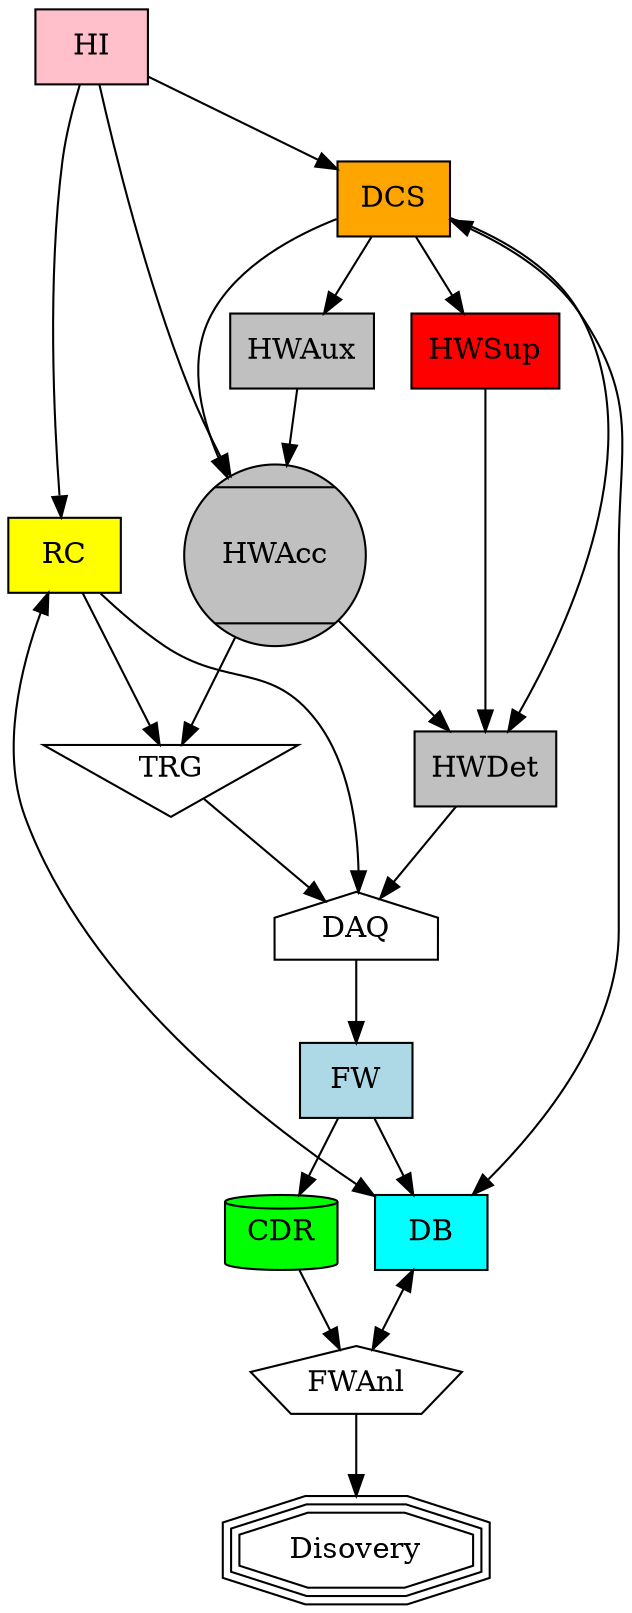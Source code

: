 #!/bin/dot -Tsvg

digraph PADME_basic {
  newrank=true;/*{{{*/
  //graph[rankstep=2] doesnt work....
  remincross=true;
  compound=true;
  graph [ layout=dot] //, ratio=auto, splines=true, splines=spline];
  //graph [rankdir=LR];

  //graph[splines=true, splines=spline];
  //edge [splines=false, splines="",fontcolor=red, label="UU"];
  //edge[dir=both,label="edge"];
  fontsize=26;
  fontnames=svg;
  node[shape=record];/*}}}*/


  //label="Padme Basic Scheme";
  graph[style=filled color=pink];node[style=filled,fillcolor=white]


    HI[fillcolor=pink]
    DCS[fillcolor=orange]
    RC [fillcolor=yellow]
    HWAcc[fillcolor=grey,shape=Mcircle]
    HWAux[fillcolor=grey]
    HWSup[fillcolor=red]
    HWDet[fillcolor=grey]
    DAQ[shape=house]
    TRG[shape=invtriangle]
    DB[fillcolor=cyan]
    CDR[shape=cylinder,fillcolor=green]
    FW[fillcolor=lightblue]
    FWAnl[shape=pentagon]
    Disovery[shape=tripleoctagon]//star]

    HI->{RC,DCS}
    RC->{DAQ,TRG}
    DCS->{ HWAcc HWAux HWSup HWDet}
    HWAux->HWAcc//[constraint=false]
    HWAcc->HWDet//[constraint=false]
    HWSup->HWDet
    HWAcc->TRG[constraint=false]
    TRG->DAQ
    HWDet->DAQ
    DAQ->FW
    FW->CDR
    //DB->FW
    FW->DB

    RC->DB[dir=both]
    DCS->DB[dir=both]
    CDR->FWAnl->Disovery
    DB-> FWAnl[dir=both]
    HI->HWAcc





}
